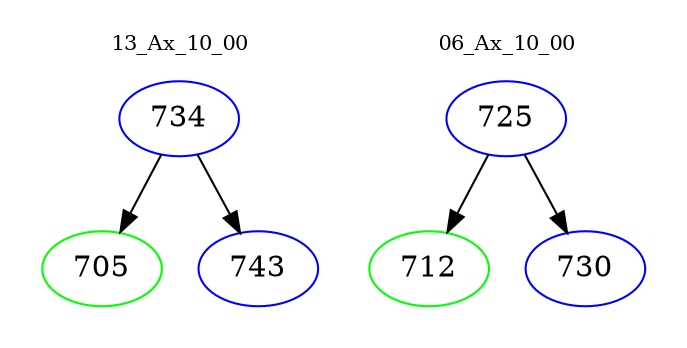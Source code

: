 digraph{
subgraph cluster_0 {
color = white
label = "13_Ax_10_00";
fontsize=10;
T0_734 [label="734", color="blue"]
T0_734 -> T0_705 [color="black"]
T0_705 [label="705", color="green"]
T0_734 -> T0_743 [color="black"]
T0_743 [label="743", color="blue"]
}
subgraph cluster_1 {
color = white
label = "06_Ax_10_00";
fontsize=10;
T1_725 [label="725", color="blue"]
T1_725 -> T1_712 [color="black"]
T1_712 [label="712", color="green"]
T1_725 -> T1_730 [color="black"]
T1_730 [label="730", color="blue"]
}
}
